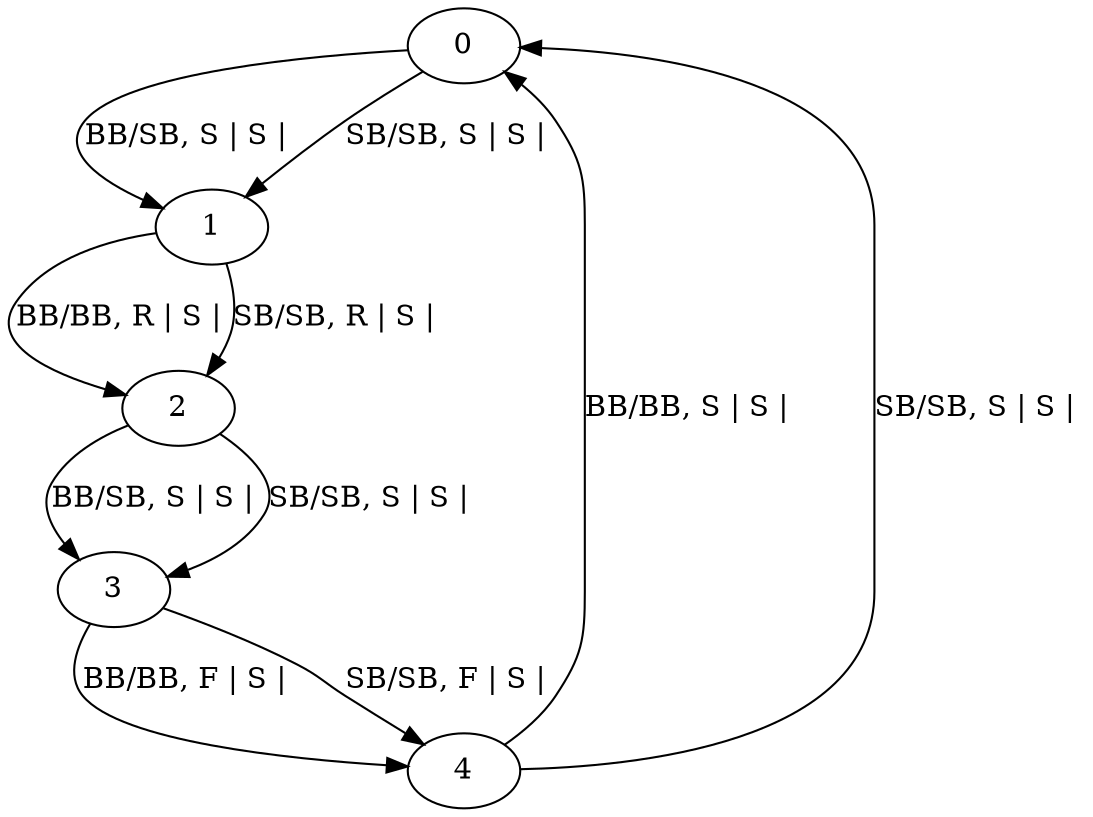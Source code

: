 DiGraph G {
0->1[label="BB\/SB, S | S | "]
0->1[label="SB\/SB, S | S | "]
1->2[label="BB\/BB, R | S | "]
1->2[label="SB\/SB, R | S | "]
2->3[label="BB\/SB, S | S | "]
2->3[label="SB\/SB, S | S | "]
3->4[label="BB\/BB, F | S | "]
3->4[label="SB\/SB, F | S | "]
4->0[label="BB\/BB, S | S | "]
4->0[label="SB\/SB, S | S | "]
}